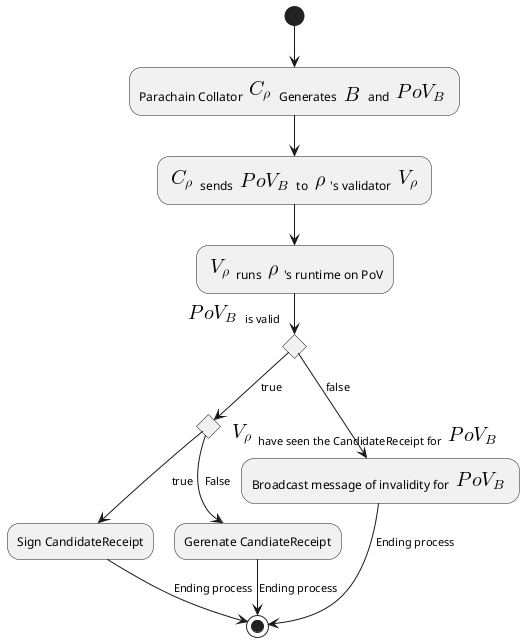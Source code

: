 @startuml

(*) --> "Parachain Collator <math>C_rho</math> Generates <math>B</math> and <math>PoV_B</math>"
    --> "<math>C_rho</math> sends <math>PoV_B</math> to <math>rho</math>'s validator <math>V_rho</math>"
    --> "<math>V_rho</math> runs <math>rho</math>'s runtime on PoV"
    if "<math>PoV_B</math> is valid" then
    -->[true] if  "<math>V_rho</math> have seen the CandidateReceipt for <math>PoV_B</math>" then
    -->[true] Sign CandidateReceipt
    -->[Ending process] (*)

    else
    --> [False] "Gerenate CandiateReceipt"
    -->[Ending process] (*)

    endif
    else
    -->[false] "Broadcast message of invalidity for <math>PoV_B</math>"
    end if

  -->[Ending process] (*)

@enduml
